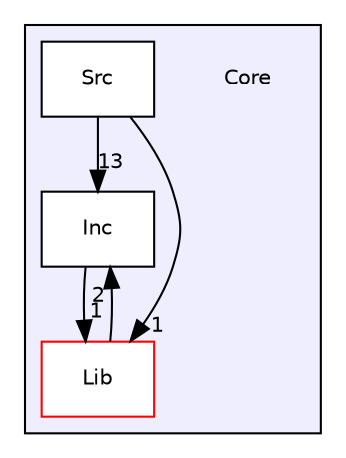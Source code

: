 digraph "Core" {
  compound=true
  node [ fontsize="10", fontname="Helvetica"];
  edge [ labelfontsize="10", labelfontname="Helvetica"];
  subgraph clusterdir_c6310732a22f63c0c2fc5595561e68f1 {
    graph [ bgcolor="#eeeeff", pencolor="black", label="" URL="dir_c6310732a22f63c0c2fc5595561e68f1.html"];
    dir_c6310732a22f63c0c2fc5595561e68f1 [shape=plaintext label="Core"];
  dir_e2489e887f17afa3cbc07a4ec152cdd2 [shape=box label="Inc" fillcolor="white" style="filled" URL="dir_e2489e887f17afa3cbc07a4ec152cdd2.html"];
  dir_76661cdef7ea13abcd4b310fe69c6298 [shape=box label="Lib" fillcolor="white" style="filled" color="red" URL="dir_76661cdef7ea13abcd4b310fe69c6298.html"];
  dir_b596f468b52957496e4f78b80e029268 [shape=box label="Src" fillcolor="white" style="filled" URL="dir_b596f468b52957496e4f78b80e029268.html"];
  }
  dir_e2489e887f17afa3cbc07a4ec152cdd2->dir_76661cdef7ea13abcd4b310fe69c6298 [headlabel="1", labeldistance=1.5 headhref="dir_000001_000002.html"];
  dir_b596f468b52957496e4f78b80e029268->dir_76661cdef7ea13abcd4b310fe69c6298 [headlabel="1", labeldistance=1.5 headhref="dir_000008_000002.html"];
  dir_b596f468b52957496e4f78b80e029268->dir_e2489e887f17afa3cbc07a4ec152cdd2 [headlabel="13", labeldistance=1.5 headhref="dir_000008_000001.html"];
  dir_76661cdef7ea13abcd4b310fe69c6298->dir_e2489e887f17afa3cbc07a4ec152cdd2 [headlabel="2", labeldistance=1.5 headhref="dir_000002_000001.html"];
}
